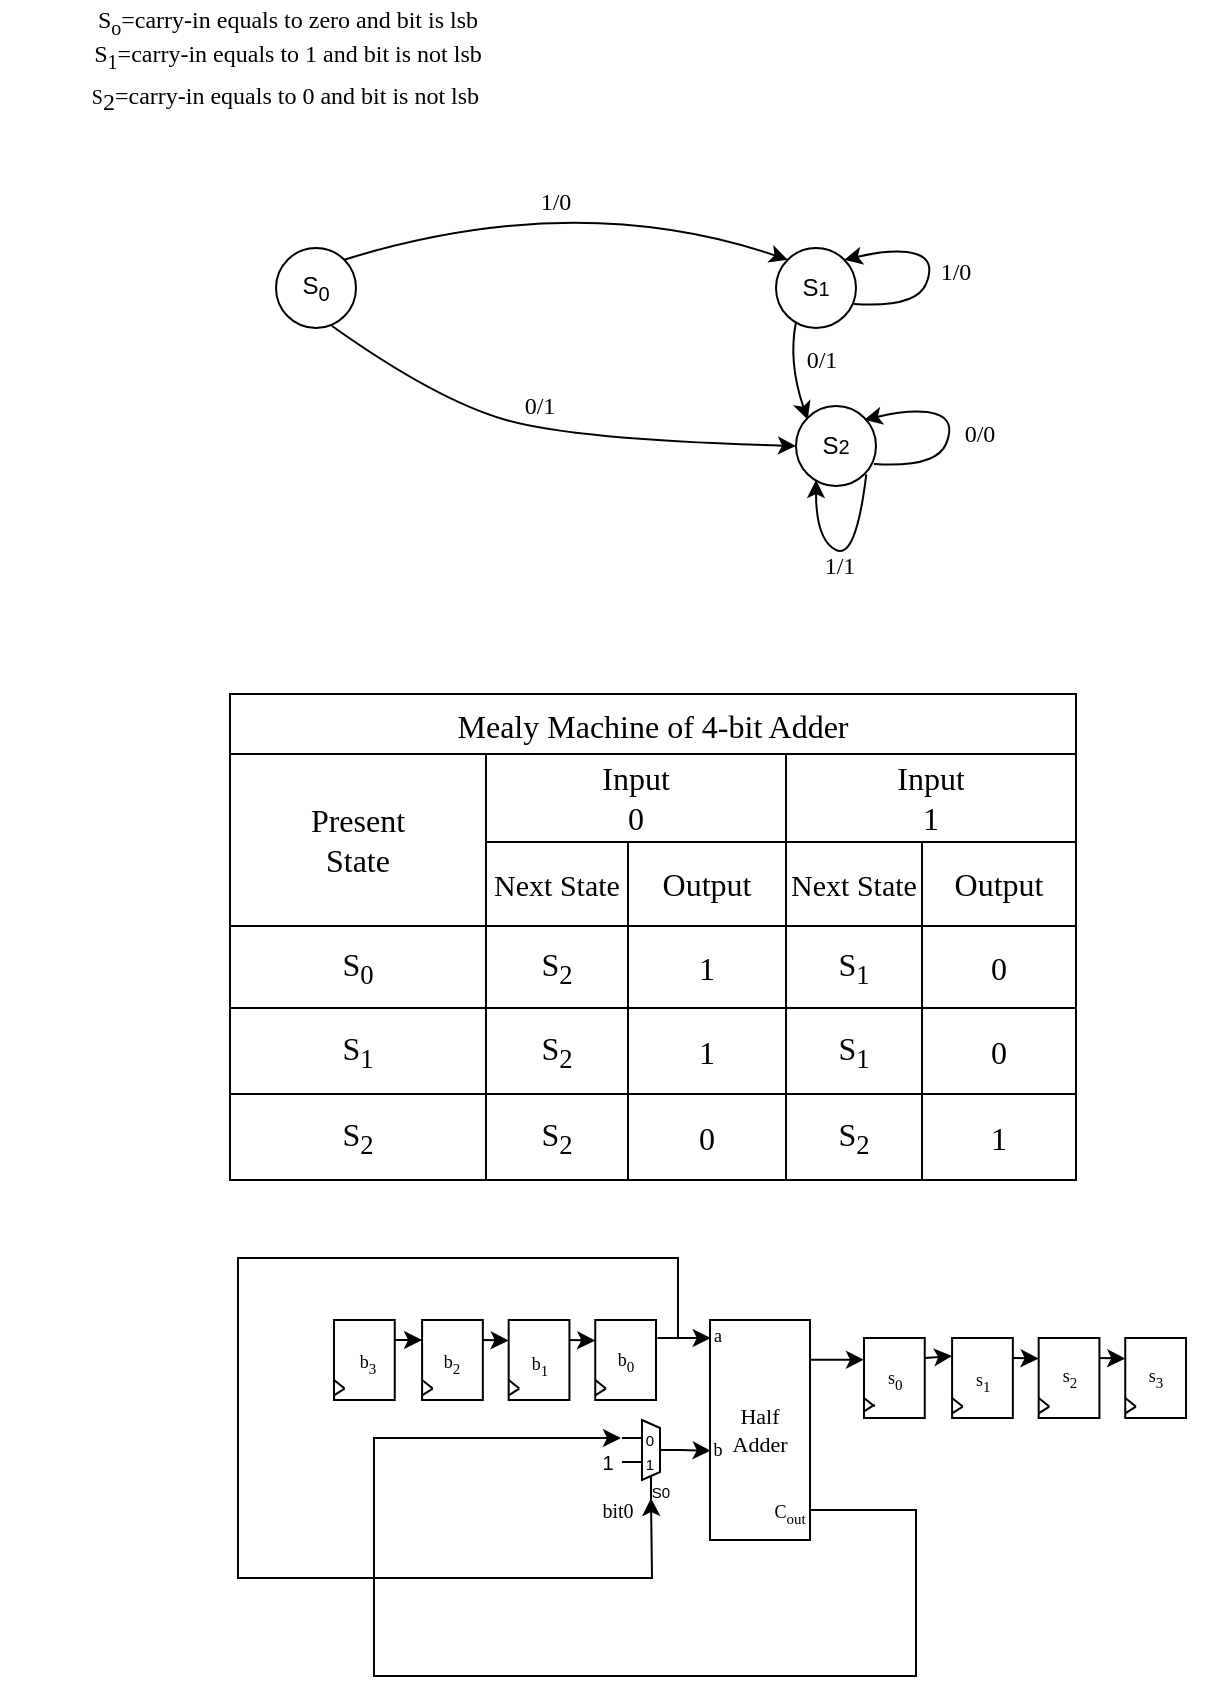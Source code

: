 <mxfile version="20.8.16" type="device"><diagram name="Page-1" id="4zBYkh-Lx_Y7dCGJh6xK"><mxGraphModel dx="492" dy="295" grid="1" gridSize="10" guides="1" tooltips="1" connect="1" arrows="1" fold="1" page="1" pageScale="1" pageWidth="850" pageHeight="1100" math="0" shadow="0"><root><mxCell id="0"/><mxCell id="1" parent="0"/><mxCell id="TDDd_O9J-pfCbNeGFtEw-1" value="S&lt;sub&gt;0&lt;/sub&gt;" style="ellipse;whiteSpace=wrap;html=1;aspect=fixed;" parent="1" vertex="1"><mxGeometry x="220" y="174" width="40" height="40" as="geometry"/></mxCell><mxCell id="TDDd_O9J-pfCbNeGFtEw-2" value="S&lt;span style=&quot;font-size: 10px;&quot;&gt;1&lt;/span&gt;" style="ellipse;whiteSpace=wrap;html=1;aspect=fixed;" parent="1" vertex="1"><mxGeometry x="470" y="174" width="40" height="40" as="geometry"/></mxCell><mxCell id="TDDd_O9J-pfCbNeGFtEw-3" value="&lt;font style=&quot;font-size: 12px;&quot; face=&quot;Comic Sans MS&quot;&gt;S&lt;sub&gt;o&lt;/sub&gt;=carry-in equals to zero and bit is lsb&lt;br&gt;S&lt;sub&gt;1&lt;/sub&gt;=carry-in equals to 1 and bit is not lsb&lt;br&gt;&lt;sub style=&quot;border-color: var(--border-color);&quot;&gt;S&lt;sub style=&quot;border-color: var(--border-color); font-size: 12px;&quot;&gt;2&lt;/sub&gt;&lt;span style=&quot;font-size: 12px;&quot;&gt;=carry-in equals to 0 and bit is not lsb&lt;/span&gt;&lt;/sub&gt;&lt;sub style=&quot;border-color: var(--border-color);&quot;&gt;&amp;nbsp;&lt;/sub&gt;&lt;br&gt;&lt;/font&gt;" style="text;html=1;strokeColor=none;fillColor=none;align=center;verticalAlign=middle;whiteSpace=wrap;rounded=0;" parent="1" vertex="1"><mxGeometry x="82" y="50" width="288" height="60" as="geometry"/></mxCell><mxCell id="TDDd_O9J-pfCbNeGFtEw-10" value="" style="curved=1;endArrow=classic;html=1;rounded=0;fontFamily=Comic Sans MS;exitX=1;exitY=0;exitDx=0;exitDy=0;entryX=0;entryY=0;entryDx=0;entryDy=0;" parent="1" source="TDDd_O9J-pfCbNeGFtEw-1" target="TDDd_O9J-pfCbNeGFtEw-2" edge="1"><mxGeometry width="50" height="50" relative="1" as="geometry"><mxPoint x="400" y="194" as="sourcePoint"/><mxPoint x="450" y="144" as="targetPoint"/><Array as="points"><mxPoint x="370" y="144"/></Array></mxGeometry></mxCell><mxCell id="TDDd_O9J-pfCbNeGFtEw-11" value="1/0" style="text;html=1;strokeColor=none;fillColor=none;align=center;verticalAlign=middle;whiteSpace=wrap;rounded=0;fontFamily=Comic Sans MS;" parent="1" vertex="1"><mxGeometry x="330" y="136" width="60" height="30" as="geometry"/></mxCell><mxCell id="TDDd_O9J-pfCbNeGFtEw-13" value="" style="curved=1;endArrow=classic;html=1;rounded=0;fontFamily=Comic Sans MS;exitX=0.975;exitY=0.7;exitDx=0;exitDy=0;entryX=1;entryY=0;entryDx=0;entryDy=0;exitPerimeter=0;" parent="1" source="TDDd_O9J-pfCbNeGFtEw-2" target="TDDd_O9J-pfCbNeGFtEw-2" edge="1"><mxGeometry width="50" height="50" relative="1" as="geometry"><mxPoint x="400" y="194" as="sourcePoint"/><mxPoint x="450" y="144" as="targetPoint"/><Array as="points"><mxPoint x="540" y="204"/><mxPoint x="550" y="180"/><mxPoint x="530" y="174"/></Array></mxGeometry></mxCell><mxCell id="TDDd_O9J-pfCbNeGFtEw-14" value="1/0" style="text;html=1;strokeColor=none;fillColor=none;align=center;verticalAlign=middle;whiteSpace=wrap;rounded=0;fontFamily=Comic Sans MS;" parent="1" vertex="1"><mxGeometry x="530" y="171" width="60" height="30" as="geometry"/></mxCell><mxCell id="TDDd_O9J-pfCbNeGFtEw-17" value="Mealy Machine of 4-bit Adder" style="shape=table;startSize=30;container=1;collapsible=0;childLayout=tableLayout;strokeColor=default;fontSize=16;fontFamily=Comic Sans MS;" parent="1" vertex="1"><mxGeometry x="197" y="397" width="423" height="243" as="geometry"/></mxCell><mxCell id="TDDd_O9J-pfCbNeGFtEw-18" value="" style="shape=tableRow;horizontal=0;startSize=0;swimlaneHead=0;swimlaneBody=0;strokeColor=inherit;top=0;left=0;bottom=0;right=0;collapsible=0;dropTarget=0;fillColor=none;points=[[0,0.5],[1,0.5]];portConstraint=eastwest;fontSize=16;fontFamily=Comic Sans MS;" parent="TDDd_O9J-pfCbNeGFtEw-17" vertex="1"><mxGeometry y="30" width="423" height="44" as="geometry"/></mxCell><mxCell id="TDDd_O9J-pfCbNeGFtEw-19" value="Present&lt;br&gt;State" style="shape=partialRectangle;html=1;whiteSpace=wrap;connectable=0;strokeColor=inherit;overflow=hidden;fillColor=none;top=0;left=0;bottom=0;right=0;pointerEvents=1;fontSize=16;fontFamily=Comic Sans MS;rowspan=2;colspan=1;" parent="TDDd_O9J-pfCbNeGFtEw-18" vertex="1"><mxGeometry width="128" height="86" as="geometry"><mxRectangle width="128" height="44" as="alternateBounds"/></mxGeometry></mxCell><mxCell id="TDDd_O9J-pfCbNeGFtEw-20" value="Input&lt;br&gt;0" style="shape=partialRectangle;html=1;whiteSpace=wrap;connectable=0;strokeColor=inherit;overflow=hidden;fillColor=none;top=0;left=0;bottom=0;right=0;pointerEvents=1;fontSize=16;fontFamily=Comic Sans MS;rowspan=1;colspan=2;" parent="TDDd_O9J-pfCbNeGFtEw-18" vertex="1"><mxGeometry x="128" width="150" height="44" as="geometry"><mxRectangle width="71" height="44" as="alternateBounds"/></mxGeometry></mxCell><mxCell id="TDDd_O9J-pfCbNeGFtEw-21" value="" style="shape=partialRectangle;html=1;whiteSpace=wrap;connectable=0;strokeColor=inherit;overflow=hidden;fillColor=none;top=0;left=0;bottom=0;right=0;pointerEvents=1;fontSize=16;fontFamily=Comic Sans MS;" parent="TDDd_O9J-pfCbNeGFtEw-18" vertex="1" visible="0"><mxGeometry x="199" width="79" height="44" as="geometry"><mxRectangle width="79" height="44" as="alternateBounds"/></mxGeometry></mxCell><mxCell id="TDDd_O9J-pfCbNeGFtEw-48" value="Input&lt;br&gt;1" style="shape=partialRectangle;html=1;whiteSpace=wrap;connectable=0;strokeColor=inherit;overflow=hidden;fillColor=none;top=0;left=0;bottom=0;right=0;pointerEvents=1;fontSize=16;fontFamily=Comic Sans MS;rowspan=1;colspan=2;" parent="TDDd_O9J-pfCbNeGFtEw-18" vertex="1"><mxGeometry x="278" width="145" height="44" as="geometry"><mxRectangle width="68" height="44" as="alternateBounds"/></mxGeometry></mxCell><mxCell id="vOCFN_FJK41HKzUXO_fx-9" style="shape=partialRectangle;html=1;whiteSpace=wrap;connectable=0;strokeColor=inherit;overflow=hidden;fillColor=none;top=0;left=0;bottom=0;right=0;pointerEvents=1;fontSize=16;fontFamily=Comic Sans MS;" parent="TDDd_O9J-pfCbNeGFtEw-18" vertex="1" visible="0"><mxGeometry x="346" width="77" height="44" as="geometry"><mxRectangle width="77" height="44" as="alternateBounds"/></mxGeometry></mxCell><mxCell id="TDDd_O9J-pfCbNeGFtEw-22" value="" style="shape=tableRow;horizontal=0;startSize=0;swimlaneHead=0;swimlaneBody=0;strokeColor=inherit;top=0;left=0;bottom=0;right=0;collapsible=0;dropTarget=0;fillColor=none;points=[[0,0.5],[1,0.5]];portConstraint=eastwest;fontSize=16;fontFamily=Comic Sans MS;" parent="TDDd_O9J-pfCbNeGFtEw-17" vertex="1"><mxGeometry y="74" width="423" height="42" as="geometry"/></mxCell><mxCell id="TDDd_O9J-pfCbNeGFtEw-23" value="" style="shape=partialRectangle;html=1;whiteSpace=wrap;connectable=0;strokeColor=inherit;overflow=hidden;fillColor=none;top=0;left=0;bottom=0;right=0;pointerEvents=1;fontSize=16;fontFamily=Comic Sans MS;" parent="TDDd_O9J-pfCbNeGFtEw-22" vertex="1" visible="0"><mxGeometry width="128" height="42" as="geometry"><mxRectangle width="128" height="42" as="alternateBounds"/></mxGeometry></mxCell><mxCell id="TDDd_O9J-pfCbNeGFtEw-24" value="&lt;font style=&quot;font-size: 15px;&quot;&gt;Next State&lt;/font&gt;" style="shape=partialRectangle;html=1;whiteSpace=wrap;connectable=0;strokeColor=inherit;overflow=hidden;fillColor=none;top=0;left=0;bottom=0;right=0;pointerEvents=1;fontSize=15;fontFamily=Comic Sans MS;" parent="TDDd_O9J-pfCbNeGFtEw-22" vertex="1"><mxGeometry x="128" width="71" height="42" as="geometry"><mxRectangle width="71" height="42" as="alternateBounds"/></mxGeometry></mxCell><mxCell id="TDDd_O9J-pfCbNeGFtEw-25" value="Output" style="shape=partialRectangle;html=1;whiteSpace=wrap;connectable=0;strokeColor=inherit;overflow=hidden;fillColor=none;top=0;left=0;bottom=0;right=0;pointerEvents=1;fontSize=16;fontFamily=Comic Sans MS;" parent="TDDd_O9J-pfCbNeGFtEw-22" vertex="1"><mxGeometry x="199" width="79" height="42" as="geometry"><mxRectangle width="79" height="42" as="alternateBounds"/></mxGeometry></mxCell><mxCell id="TDDd_O9J-pfCbNeGFtEw-49" value="&lt;font style=&quot;font-size: 15px;&quot;&gt;Next State&lt;/font&gt;" style="shape=partialRectangle;html=1;whiteSpace=wrap;connectable=0;strokeColor=inherit;overflow=hidden;fillColor=none;top=0;left=0;bottom=0;right=0;pointerEvents=1;fontSize=16;fontFamily=Comic Sans MS;" parent="TDDd_O9J-pfCbNeGFtEw-22" vertex="1"><mxGeometry x="278" width="68" height="42" as="geometry"><mxRectangle width="68" height="42" as="alternateBounds"/></mxGeometry></mxCell><mxCell id="vOCFN_FJK41HKzUXO_fx-10" value="Output" style="shape=partialRectangle;html=1;whiteSpace=wrap;connectable=0;strokeColor=inherit;overflow=hidden;fillColor=none;top=0;left=0;bottom=0;right=0;pointerEvents=1;fontSize=16;fontFamily=Comic Sans MS;" parent="TDDd_O9J-pfCbNeGFtEw-22" vertex="1"><mxGeometry x="346" width="77" height="42" as="geometry"><mxRectangle width="77" height="42" as="alternateBounds"/></mxGeometry></mxCell><mxCell id="tyN0qzPJ3UIb1kZppiQT-2" style="shape=tableRow;horizontal=0;startSize=0;swimlaneHead=0;swimlaneBody=0;strokeColor=inherit;top=0;left=0;bottom=0;right=0;collapsible=0;dropTarget=0;fillColor=none;points=[[0,0.5],[1,0.5]];portConstraint=eastwest;fontSize=16;fontFamily=Comic Sans MS;" parent="TDDd_O9J-pfCbNeGFtEw-17" vertex="1"><mxGeometry y="116" width="423" height="41" as="geometry"/></mxCell><mxCell id="tyN0qzPJ3UIb1kZppiQT-3" value="S&lt;sub&gt;0&lt;/sub&gt;" style="shape=partialRectangle;html=1;whiteSpace=wrap;connectable=0;strokeColor=inherit;overflow=hidden;fillColor=none;top=0;left=0;bottom=0;right=0;pointerEvents=1;fontSize=16;fontFamily=Comic Sans MS;" parent="tyN0qzPJ3UIb1kZppiQT-2" vertex="1"><mxGeometry width="128" height="41" as="geometry"><mxRectangle width="128" height="41" as="alternateBounds"/></mxGeometry></mxCell><mxCell id="tyN0qzPJ3UIb1kZppiQT-4" value="S&lt;sub style=&quot;border-color: var(--border-color);&quot;&gt;2&lt;/sub&gt;" style="shape=partialRectangle;html=1;whiteSpace=wrap;connectable=0;strokeColor=inherit;overflow=hidden;fillColor=none;top=0;left=0;bottom=0;right=0;pointerEvents=1;fontSize=16;fontFamily=Comic Sans MS;" parent="tyN0qzPJ3UIb1kZppiQT-2" vertex="1"><mxGeometry x="128" width="71" height="41" as="geometry"><mxRectangle width="71" height="41" as="alternateBounds"/></mxGeometry></mxCell><mxCell id="tyN0qzPJ3UIb1kZppiQT-5" value="1" style="shape=partialRectangle;html=1;whiteSpace=wrap;connectable=0;strokeColor=inherit;overflow=hidden;fillColor=none;top=0;left=0;bottom=0;right=0;pointerEvents=1;fontSize=16;fontFamily=Comic Sans MS;" parent="tyN0qzPJ3UIb1kZppiQT-2" vertex="1"><mxGeometry x="199" width="79" height="41" as="geometry"><mxRectangle width="79" height="41" as="alternateBounds"/></mxGeometry></mxCell><mxCell id="tyN0qzPJ3UIb1kZppiQT-6" value="S&lt;sub style=&quot;border-color: var(--border-color);&quot;&gt;1&lt;/sub&gt;" style="shape=partialRectangle;html=1;whiteSpace=wrap;connectable=0;strokeColor=inherit;overflow=hidden;fillColor=none;top=0;left=0;bottom=0;right=0;pointerEvents=1;fontSize=16;fontFamily=Comic Sans MS;" parent="tyN0qzPJ3UIb1kZppiQT-2" vertex="1"><mxGeometry x="278" width="68" height="41" as="geometry"><mxRectangle width="68" height="41" as="alternateBounds"/></mxGeometry></mxCell><mxCell id="vOCFN_FJK41HKzUXO_fx-11" value="0" style="shape=partialRectangle;html=1;whiteSpace=wrap;connectable=0;strokeColor=inherit;overflow=hidden;fillColor=none;top=0;left=0;bottom=0;right=0;pointerEvents=1;fontSize=16;fontFamily=Comic Sans MS;" parent="tyN0qzPJ3UIb1kZppiQT-2" vertex="1"><mxGeometry x="346" width="77" height="41" as="geometry"><mxRectangle width="77" height="41" as="alternateBounds"/></mxGeometry></mxCell><mxCell id="tyN0qzPJ3UIb1kZppiQT-8" style="shape=tableRow;horizontal=0;startSize=0;swimlaneHead=0;swimlaneBody=0;strokeColor=inherit;top=0;left=0;bottom=0;right=0;collapsible=0;dropTarget=0;fillColor=none;points=[[0,0.5],[1,0.5]];portConstraint=eastwest;fontSize=16;fontFamily=Comic Sans MS;" parent="TDDd_O9J-pfCbNeGFtEw-17" vertex="1"><mxGeometry y="157" width="423" height="43" as="geometry"/></mxCell><mxCell id="tyN0qzPJ3UIb1kZppiQT-9" value="S&lt;sub style=&quot;border-color: var(--border-color);&quot;&gt;1&lt;/sub&gt;" style="shape=partialRectangle;html=1;whiteSpace=wrap;connectable=0;strokeColor=inherit;overflow=hidden;fillColor=none;top=0;left=0;bottom=0;right=0;pointerEvents=1;fontSize=16;fontFamily=Comic Sans MS;" parent="tyN0qzPJ3UIb1kZppiQT-8" vertex="1"><mxGeometry width="128" height="43" as="geometry"><mxRectangle width="128" height="43" as="alternateBounds"/></mxGeometry></mxCell><mxCell id="tyN0qzPJ3UIb1kZppiQT-10" value="S&lt;sub style=&quot;border-color: var(--border-color);&quot;&gt;2&lt;/sub&gt;" style="shape=partialRectangle;html=1;whiteSpace=wrap;connectable=0;strokeColor=inherit;overflow=hidden;fillColor=none;top=0;left=0;bottom=0;right=0;pointerEvents=1;fontSize=16;fontFamily=Comic Sans MS;" parent="tyN0qzPJ3UIb1kZppiQT-8" vertex="1"><mxGeometry x="128" width="71" height="43" as="geometry"><mxRectangle width="71" height="43" as="alternateBounds"/></mxGeometry></mxCell><mxCell id="tyN0qzPJ3UIb1kZppiQT-11" value="1" style="shape=partialRectangle;html=1;whiteSpace=wrap;connectable=0;strokeColor=inherit;overflow=hidden;fillColor=none;top=0;left=0;bottom=0;right=0;pointerEvents=1;fontSize=16;fontFamily=Comic Sans MS;" parent="tyN0qzPJ3UIb1kZppiQT-8" vertex="1"><mxGeometry x="199" width="79" height="43" as="geometry"><mxRectangle width="79" height="43" as="alternateBounds"/></mxGeometry></mxCell><mxCell id="tyN0qzPJ3UIb1kZppiQT-12" value="&lt;font style=&quot;font-size: 16px;&quot;&gt;S&lt;sub style=&quot;border-color: var(--border-color);&quot;&gt;1&lt;/sub&gt;&lt;/font&gt;" style="shape=partialRectangle;html=1;whiteSpace=wrap;connectable=0;overflow=hidden;top=0;left=0;bottom=0;right=0;pointerEvents=1;fontSize=11;fontFamily=Comic Sans MS;fillColor=none;" parent="tyN0qzPJ3UIb1kZppiQT-8" vertex="1"><mxGeometry x="278" width="68" height="43" as="geometry"><mxRectangle width="68" height="43" as="alternateBounds"/></mxGeometry></mxCell><mxCell id="vOCFN_FJK41HKzUXO_fx-12" value="0" style="shape=partialRectangle;html=1;whiteSpace=wrap;connectable=0;strokeColor=inherit;overflow=hidden;fillColor=none;top=0;left=0;bottom=0;right=0;pointerEvents=1;fontSize=16;fontFamily=Comic Sans MS;" parent="tyN0qzPJ3UIb1kZppiQT-8" vertex="1"><mxGeometry x="346" width="77" height="43" as="geometry"><mxRectangle width="77" height="43" as="alternateBounds"/></mxGeometry></mxCell><mxCell id="DEJtrn2cy3gpAuLwj1XC-102" style="shape=tableRow;horizontal=0;startSize=0;swimlaneHead=0;swimlaneBody=0;strokeColor=inherit;top=0;left=0;bottom=0;right=0;collapsible=0;dropTarget=0;fillColor=none;points=[[0,0.5],[1,0.5]];portConstraint=eastwest;fontSize=16;fontFamily=Comic Sans MS;" vertex="1" parent="TDDd_O9J-pfCbNeGFtEw-17"><mxGeometry y="200" width="423" height="43" as="geometry"/></mxCell><mxCell id="DEJtrn2cy3gpAuLwj1XC-103" value="S&lt;sub style=&quot;border-color: var(--border-color);&quot;&gt;2&lt;/sub&gt;" style="shape=partialRectangle;html=1;whiteSpace=wrap;connectable=0;strokeColor=inherit;overflow=hidden;fillColor=none;top=0;left=0;bottom=0;right=0;pointerEvents=1;fontSize=16;fontFamily=Comic Sans MS;" vertex="1" parent="DEJtrn2cy3gpAuLwj1XC-102"><mxGeometry width="128" height="43" as="geometry"><mxRectangle width="128" height="43" as="alternateBounds"/></mxGeometry></mxCell><mxCell id="DEJtrn2cy3gpAuLwj1XC-104" value="S&lt;sub&gt;2&lt;/sub&gt;" style="shape=partialRectangle;html=1;whiteSpace=wrap;connectable=0;strokeColor=inherit;overflow=hidden;fillColor=none;top=0;left=0;bottom=0;right=0;pointerEvents=1;fontSize=16;fontFamily=Comic Sans MS;" vertex="1" parent="DEJtrn2cy3gpAuLwj1XC-102"><mxGeometry x="128" width="71" height="43" as="geometry"><mxRectangle width="71" height="43" as="alternateBounds"/></mxGeometry></mxCell><mxCell id="DEJtrn2cy3gpAuLwj1XC-105" value="0" style="shape=partialRectangle;html=1;whiteSpace=wrap;connectable=0;strokeColor=inherit;overflow=hidden;fillColor=none;top=0;left=0;bottom=0;right=0;pointerEvents=1;fontSize=16;fontFamily=Comic Sans MS;" vertex="1" parent="DEJtrn2cy3gpAuLwj1XC-102"><mxGeometry x="199" width="79" height="43" as="geometry"><mxRectangle width="79" height="43" as="alternateBounds"/></mxGeometry></mxCell><mxCell id="DEJtrn2cy3gpAuLwj1XC-106" value="&lt;font style=&quot;font-size: 16px;&quot;&gt;S&lt;sub style=&quot;border-color: var(--border-color);&quot;&gt;2&lt;/sub&gt;&lt;/font&gt;" style="shape=partialRectangle;html=1;whiteSpace=wrap;connectable=0;overflow=hidden;fillColor=none;top=0;left=0;bottom=0;right=0;pointerEvents=1;fontSize=11;fontFamily=Comic Sans MS;" vertex="1" parent="DEJtrn2cy3gpAuLwj1XC-102"><mxGeometry x="278" width="68" height="43" as="geometry"><mxRectangle width="68" height="43" as="alternateBounds"/></mxGeometry></mxCell><mxCell id="DEJtrn2cy3gpAuLwj1XC-107" value="1" style="shape=partialRectangle;html=1;whiteSpace=wrap;connectable=0;strokeColor=inherit;overflow=hidden;fillColor=none;top=0;left=0;bottom=0;right=0;pointerEvents=1;fontSize=16;fontFamily=Comic Sans MS;" vertex="1" parent="DEJtrn2cy3gpAuLwj1XC-102"><mxGeometry x="346" width="77" height="43" as="geometry"><mxRectangle width="77" height="43" as="alternateBounds"/></mxGeometry></mxCell><mxCell id="vOCFN_FJK41HKzUXO_fx-52" value="Half&lt;br&gt;Adder" style="rounded=0;whiteSpace=wrap;html=1;fontSize=11;fontFamily=Comic Sans MS;" parent="1" vertex="1"><mxGeometry x="437" y="710" width="50" height="110" as="geometry"/></mxCell><mxCell id="vOCFN_FJK41HKzUXO_fx-54" value="" style="group" parent="1" vertex="1" connectable="0"><mxGeometry x="249" y="710" width="175.81" height="40" as="geometry"/></mxCell><mxCell id="vOCFN_FJK41HKzUXO_fx-36" value="" style="group" parent="vOCFN_FJK41HKzUXO_fx-54" vertex="1" connectable="0"><mxGeometry width="52" height="40" as="geometry"/></mxCell><mxCell id="vOCFN_FJK41HKzUXO_fx-25" value="" style="rounded=0;whiteSpace=wrap;html=1;fontSize=15;container=0;" parent="vOCFN_FJK41HKzUXO_fx-36" vertex="1"><mxGeometry width="30.377" height="40" as="geometry"/></mxCell><mxCell id="vOCFN_FJK41HKzUXO_fx-30" value="" style="endArrow=classic;html=1;rounded=0;fontSize=15;exitX=1;exitY=0.25;exitDx=0;exitDy=0;entryX=0;entryY=0.25;entryDx=0;entryDy=0;" parent="vOCFN_FJK41HKzUXO_fx-36" source="vOCFN_FJK41HKzUXO_fx-25" edge="1"><mxGeometry width="50" height="50" relative="1" as="geometry"><mxPoint x="104.042" y="34.286" as="sourcePoint"/><mxPoint x="44.047" y="10" as="targetPoint"/></mxGeometry></mxCell><mxCell id="vOCFN_FJK41HKzUXO_fx-31" value="" style="endArrow=none;html=1;rounded=0;fontSize=15;exitX=0;exitY=0.75;exitDx=0;exitDy=0;entryX=0.175;entryY=0.857;entryDx=0;entryDy=0;entryPerimeter=0;" parent="vOCFN_FJK41HKzUXO_fx-36" source="vOCFN_FJK41HKzUXO_fx-25" target="vOCFN_FJK41HKzUXO_fx-25" edge="1"><mxGeometry width="50" height="50" relative="1" as="geometry"><mxPoint x="104.042" y="34.286" as="sourcePoint"/><mxPoint x="12.91" y="25.714" as="targetPoint"/></mxGeometry></mxCell><mxCell id="vOCFN_FJK41HKzUXO_fx-32" value="" style="endArrow=none;html=1;rounded=0;fontSize=15;exitX=-0.025;exitY=0.943;exitDx=0;exitDy=0;exitPerimeter=0;" parent="vOCFN_FJK41HKzUXO_fx-36" edge="1"><mxGeometry width="50" height="50" relative="1" as="geometry"><mxPoint y="37.72" as="sourcePoint"/><mxPoint x="5.316" y="34.286" as="targetPoint"/></mxGeometry></mxCell><mxCell id="po1zJ8215NPoSbJXrxmV-8" value="b&lt;sub&gt;3&lt;/sub&gt;" style="text;html=1;strokeColor=none;fillColor=none;align=center;verticalAlign=middle;whiteSpace=wrap;rounded=0;fontSize=9;fontFamily=Comic Sans MS;" parent="vOCFN_FJK41HKzUXO_fx-36" vertex="1"><mxGeometry x="-13" y="7" width="60" height="30" as="geometry"/></mxCell><mxCell id="vOCFN_FJK41HKzUXO_fx-37" value="" style="group" parent="vOCFN_FJK41HKzUXO_fx-54" vertex="1" connectable="0"><mxGeometry x="44.047" width="45.193" height="40" as="geometry"/></mxCell><mxCell id="vOCFN_FJK41HKzUXO_fx-38" value="" style="rounded=0;whiteSpace=wrap;html=1;fontSize=15;container=0;" parent="vOCFN_FJK41HKzUXO_fx-37" vertex="1"><mxGeometry width="30.377" height="40" as="geometry"/></mxCell><mxCell id="vOCFN_FJK41HKzUXO_fx-39" value="" style="endArrow=classic;html=1;rounded=0;fontSize=15;exitX=1;exitY=0.25;exitDx=0;exitDy=0;entryX=0;entryY=0.25;entryDx=0;entryDy=0;" parent="vOCFN_FJK41HKzUXO_fx-37" source="vOCFN_FJK41HKzUXO_fx-38" edge="1"><mxGeometry width="50" height="50" relative="1" as="geometry"><mxPoint x="104.042" y="34.286" as="sourcePoint"/><mxPoint x="43.288" y="10.286" as="targetPoint"/></mxGeometry></mxCell><mxCell id="vOCFN_FJK41HKzUXO_fx-40" value="" style="endArrow=none;html=1;rounded=0;fontSize=15;exitX=0;exitY=0.75;exitDx=0;exitDy=0;entryX=0.175;entryY=0.857;entryDx=0;entryDy=0;entryPerimeter=0;" parent="vOCFN_FJK41HKzUXO_fx-37" source="vOCFN_FJK41HKzUXO_fx-38" target="vOCFN_FJK41HKzUXO_fx-38" edge="1"><mxGeometry width="50" height="50" relative="1" as="geometry"><mxPoint x="104.042" y="34.286" as="sourcePoint"/><mxPoint x="12.91" y="25.714" as="targetPoint"/></mxGeometry></mxCell><mxCell id="vOCFN_FJK41HKzUXO_fx-41" value="" style="endArrow=none;html=1;rounded=0;fontSize=15;exitX=-0.025;exitY=0.943;exitDx=0;exitDy=0;exitPerimeter=0;" parent="vOCFN_FJK41HKzUXO_fx-37" edge="1"><mxGeometry width="50" height="50" relative="1" as="geometry"><mxPoint y="37.72" as="sourcePoint"/><mxPoint x="5.316" y="34.286" as="targetPoint"/></mxGeometry></mxCell><mxCell id="po1zJ8215NPoSbJXrxmV-7" value="b&lt;sub&gt;2&lt;/sub&gt;" style="text;html=1;strokeColor=none;fillColor=none;align=center;verticalAlign=middle;whiteSpace=wrap;rounded=0;fontSize=9;fontFamily=Comic Sans MS;" parent="vOCFN_FJK41HKzUXO_fx-37" vertex="1"><mxGeometry x="-14.807" y="7" width="60" height="30" as="geometry"/></mxCell><mxCell id="vOCFN_FJK41HKzUXO_fx-42" value="" style="group" parent="vOCFN_FJK41HKzUXO_fx-54" vertex="1" connectable="0"><mxGeometry x="87.335" width="30.377" height="40" as="geometry"/></mxCell><mxCell id="vOCFN_FJK41HKzUXO_fx-43" value="" style="rounded=0;whiteSpace=wrap;html=1;fontSize=15;container=0;" parent="vOCFN_FJK41HKzUXO_fx-42" vertex="1"><mxGeometry width="30.377" height="40" as="geometry"/></mxCell><mxCell id="vOCFN_FJK41HKzUXO_fx-44" value="" style="endArrow=classic;html=1;rounded=0;fontSize=15;exitX=1;exitY=0.25;exitDx=0;exitDy=0;entryX=0;entryY=0.25;entryDx=0;entryDy=0;" parent="vOCFN_FJK41HKzUXO_fx-42" source="vOCFN_FJK41HKzUXO_fx-43" edge="1"><mxGeometry width="50" height="50" relative="1" as="geometry"><mxPoint x="104.042" y="34.286" as="sourcePoint"/><mxPoint x="43.288" y="10.286" as="targetPoint"/></mxGeometry></mxCell><mxCell id="vOCFN_FJK41HKzUXO_fx-45" value="" style="endArrow=none;html=1;rounded=0;fontSize=15;exitX=0;exitY=0.75;exitDx=0;exitDy=0;entryX=0.175;entryY=0.857;entryDx=0;entryDy=0;entryPerimeter=0;" parent="vOCFN_FJK41HKzUXO_fx-42" source="vOCFN_FJK41HKzUXO_fx-43" target="vOCFN_FJK41HKzUXO_fx-43" edge="1"><mxGeometry width="50" height="50" relative="1" as="geometry"><mxPoint x="104.042" y="34.286" as="sourcePoint"/><mxPoint x="12.91" y="25.714" as="targetPoint"/></mxGeometry></mxCell><mxCell id="vOCFN_FJK41HKzUXO_fx-46" value="" style="endArrow=none;html=1;rounded=0;fontSize=15;exitX=-0.025;exitY=0.943;exitDx=0;exitDy=0;exitPerimeter=0;" parent="vOCFN_FJK41HKzUXO_fx-42" edge="1"><mxGeometry width="50" height="50" relative="1" as="geometry"><mxPoint y="37.72" as="sourcePoint"/><mxPoint x="5.316" y="34.286" as="targetPoint"/></mxGeometry></mxCell><mxCell id="vOCFN_FJK41HKzUXO_fx-47" value="" style="group" parent="vOCFN_FJK41HKzUXO_fx-54" vertex="1" connectable="0"><mxGeometry x="130.623" width="45.187" height="40" as="geometry"/></mxCell><mxCell id="vOCFN_FJK41HKzUXO_fx-48" value="" style="rounded=0;whiteSpace=wrap;html=1;fontSize=15;container=0;" parent="vOCFN_FJK41HKzUXO_fx-47" vertex="1"><mxGeometry width="30.377" height="40" as="geometry"/></mxCell><mxCell id="vOCFN_FJK41HKzUXO_fx-50" value="" style="endArrow=none;html=1;rounded=0;fontSize=15;exitX=0;exitY=0.75;exitDx=0;exitDy=0;entryX=0.175;entryY=0.857;entryDx=0;entryDy=0;entryPerimeter=0;" parent="vOCFN_FJK41HKzUXO_fx-47" source="vOCFN_FJK41HKzUXO_fx-48" target="vOCFN_FJK41HKzUXO_fx-48" edge="1"><mxGeometry width="50" height="50" relative="1" as="geometry"><mxPoint x="104.042" y="34.286" as="sourcePoint"/><mxPoint x="12.91" y="25.714" as="targetPoint"/></mxGeometry></mxCell><mxCell id="vOCFN_FJK41HKzUXO_fx-51" value="" style="endArrow=none;html=1;rounded=0;fontSize=15;exitX=-0.025;exitY=0.943;exitDx=0;exitDy=0;exitPerimeter=0;" parent="vOCFN_FJK41HKzUXO_fx-47" edge="1"><mxGeometry width="50" height="50" relative="1" as="geometry"><mxPoint y="37.72" as="sourcePoint"/><mxPoint x="5.316" y="34.286" as="targetPoint"/></mxGeometry></mxCell><mxCell id="po1zJ8215NPoSbJXrxmV-5" value="b&lt;sub style=&quot;border-color: var(--border-color);&quot;&gt;0&lt;/sub&gt;" style="text;html=1;strokeColor=none;fillColor=none;align=center;verticalAlign=middle;whiteSpace=wrap;rounded=0;fontSize=9;fontFamily=Comic Sans MS;" parent="vOCFN_FJK41HKzUXO_fx-47" vertex="1"><mxGeometry x="-14.813" y="6" width="60" height="30" as="geometry"/></mxCell><mxCell id="vOCFN_FJK41HKzUXO_fx-55" value="" style="shadow=0;dashed=0;align=center;html=1;strokeWidth=1;shape=mxgraph.electrical.abstract.mux2;fontSize=15;" parent="1" vertex="1"><mxGeometry x="393" y="760" width="29" height="40" as="geometry"/></mxCell><mxCell id="vOCFN_FJK41HKzUXO_fx-56" value="&lt;font face=&quot;Comic Sans MS&quot;&gt;bit0&lt;/font&gt;" style="text;html=1;strokeColor=none;fillColor=none;align=center;verticalAlign=middle;whiteSpace=wrap;rounded=0;fontSize=10;" parent="1" vertex="1"><mxGeometry x="380" y="800" width="22" height="10" as="geometry"/></mxCell><mxCell id="vOCFN_FJK41HKzUXO_fx-58" value="1" style="text;html=1;strokeColor=none;fillColor=none;align=center;verticalAlign=middle;whiteSpace=wrap;rounded=0;fontSize=10;" parent="1" vertex="1"><mxGeometry x="371" y="771" width="30" height="20" as="geometry"/></mxCell><mxCell id="vOCFN_FJK41HKzUXO_fx-60" value="" style="endArrow=classic;html=1;rounded=0;fontSize=10;entryX=0.155;entryY=1;entryDx=10;entryDy=0;entryPerimeter=0;" parent="1" edge="1"><mxGeometry width="50" height="50" relative="1" as="geometry"><mxPoint x="421" y="719" as="sourcePoint"/><mxPoint x="407.5" y="799" as="targetPoint"/><Array as="points"><mxPoint x="421" y="679"/><mxPoint x="201" y="679"/><mxPoint x="201" y="839"/><mxPoint x="408" y="839"/></Array></mxGeometry></mxCell><mxCell id="vOCFN_FJK41HKzUXO_fx-63" value="" style="endArrow=classic;html=1;rounded=0;fontSize=15;exitX=1;exitY=0.25;exitDx=0;exitDy=0;entryX=0.007;entryY=0.082;entryDx=0;entryDy=0;entryPerimeter=0;" parent="1" target="vOCFN_FJK41HKzUXO_fx-52" edge="1"><mxGeometry width="50" height="50" relative="1" as="geometry"><mxPoint x="410.712" y="719" as="sourcePoint"/><mxPoint x="423.623" y="719.286" as="targetPoint"/></mxGeometry></mxCell><mxCell id="vOCFN_FJK41HKzUXO_fx-64" value="" style="endArrow=classic;html=1;rounded=0;fontSize=10;exitX=1;exitY=0.5;exitDx=0;exitDy=-5;exitPerimeter=0;entryX=0.007;entryY=0.594;entryDx=0;entryDy=0;entryPerimeter=0;" parent="1" source="vOCFN_FJK41HKzUXO_fx-55" target="vOCFN_FJK41HKzUXO_fx-52" edge="1"><mxGeometry width="50" height="50" relative="1" as="geometry"><mxPoint x="351" y="840" as="sourcePoint"/><mxPoint x="401" y="790" as="targetPoint"/></mxGeometry></mxCell><mxCell id="vOCFN_FJK41HKzUXO_fx-65" value="&lt;font face=&quot;Comic Sans MS&quot; style=&quot;font-size: 9px;&quot;&gt;a&lt;/font&gt;" style="text;html=1;strokeColor=none;fillColor=none;align=center;verticalAlign=middle;whiteSpace=wrap;rounded=0;fontSize=9;" parent="1" vertex="1"><mxGeometry x="431" y="713" width="20" height="10" as="geometry"/></mxCell><mxCell id="vOCFN_FJK41HKzUXO_fx-66" value="b" style="text;html=1;strokeColor=none;fillColor=none;align=center;verticalAlign=middle;whiteSpace=wrap;rounded=0;fontSize=9;fontFamily=Comic Sans MS;" parent="1" vertex="1"><mxGeometry x="431" y="765" width="20" height="20" as="geometry"/></mxCell><mxCell id="vOCFN_FJK41HKzUXO_fx-91" value="" style="group" parent="1" vertex="1" connectable="0"><mxGeometry x="514" y="718" width="175.81" height="42" as="geometry"/></mxCell><mxCell id="vOCFN_FJK41HKzUXO_fx-92" value="" style="group" parent="vOCFN_FJK41HKzUXO_fx-91" vertex="1" connectable="0"><mxGeometry width="40" height="40" as="geometry"/></mxCell><mxCell id="vOCFN_FJK41HKzUXO_fx-93" value="" style="rounded=0;whiteSpace=wrap;html=1;fontSize=15;container=0;" parent="vOCFN_FJK41HKzUXO_fx-92" vertex="1"><mxGeometry y="1" width="30.377" height="40" as="geometry"/></mxCell><mxCell id="vOCFN_FJK41HKzUXO_fx-94" value="" style="endArrow=classic;html=1;rounded=0;fontSize=15;exitX=1;exitY=0.25;exitDx=0;exitDy=0;entryX=0;entryY=0.25;entryDx=0;entryDy=0;" parent="vOCFN_FJK41HKzUXO_fx-92" source="vOCFN_FJK41HKzUXO_fx-93" edge="1"><mxGeometry width="50" height="50" relative="1" as="geometry"><mxPoint x="104.042" y="34.286" as="sourcePoint"/><mxPoint x="44.047" y="10" as="targetPoint"/></mxGeometry></mxCell><mxCell id="vOCFN_FJK41HKzUXO_fx-95" value="" style="endArrow=none;html=1;rounded=0;fontSize=15;exitX=0;exitY=0.75;exitDx=0;exitDy=0;entryX=0.175;entryY=0.857;entryDx=0;entryDy=0;entryPerimeter=0;" parent="vOCFN_FJK41HKzUXO_fx-92" source="vOCFN_FJK41HKzUXO_fx-93" target="vOCFN_FJK41HKzUXO_fx-93" edge="1"><mxGeometry width="50" height="50" relative="1" as="geometry"><mxPoint x="104.042" y="34.286" as="sourcePoint"/><mxPoint x="12.91" y="25.714" as="targetPoint"/></mxGeometry></mxCell><mxCell id="vOCFN_FJK41HKzUXO_fx-96" value="" style="endArrow=none;html=1;rounded=0;fontSize=15;exitX=-0.025;exitY=0.943;exitDx=0;exitDy=0;exitPerimeter=0;" parent="vOCFN_FJK41HKzUXO_fx-92" edge="1"><mxGeometry width="50" height="50" relative="1" as="geometry"><mxPoint y="37.72" as="sourcePoint"/><mxPoint x="5.316" y="34.286" as="targetPoint"/></mxGeometry></mxCell><mxCell id="po1zJ8215NPoSbJXrxmV-9" value="&lt;div style=&quot;text-align: center;&quot;&gt;&lt;span style=&quot;background-color: initial;&quot;&gt;s&lt;sub&gt;0&lt;/sub&gt;&lt;/span&gt;&lt;/div&gt;" style="text;whiteSpace=wrap;html=1;fontSize=9;fontFamily=Comic Sans MS;" parent="vOCFN_FJK41HKzUXO_fx-92" vertex="1"><mxGeometry x="10" y="9" width="40" height="40" as="geometry"/></mxCell><mxCell id="vOCFN_FJK41HKzUXO_fx-97" value="" style="group" parent="vOCFN_FJK41HKzUXO_fx-91" vertex="1" connectable="0"><mxGeometry x="44.047" y="1" width="40.003" height="40" as="geometry"/></mxCell><mxCell id="vOCFN_FJK41HKzUXO_fx-98" value="" style="rounded=0;whiteSpace=wrap;html=1;fontSize=15;container=0;" parent="vOCFN_FJK41HKzUXO_fx-97" vertex="1"><mxGeometry width="30.377" height="40" as="geometry"/></mxCell><mxCell id="vOCFN_FJK41HKzUXO_fx-99" value="" style="endArrow=classic;html=1;rounded=0;fontSize=15;exitX=1;exitY=0.25;exitDx=0;exitDy=0;entryX=0;entryY=0.25;entryDx=0;entryDy=0;" parent="vOCFN_FJK41HKzUXO_fx-97" source="vOCFN_FJK41HKzUXO_fx-98" edge="1"><mxGeometry width="50" height="50" relative="1" as="geometry"><mxPoint x="104.042" y="34.286" as="sourcePoint"/><mxPoint x="43.288" y="10.286" as="targetPoint"/></mxGeometry></mxCell><mxCell id="vOCFN_FJK41HKzUXO_fx-100" value="" style="endArrow=none;html=1;rounded=0;fontSize=15;exitX=0;exitY=0.75;exitDx=0;exitDy=0;entryX=0.175;entryY=0.857;entryDx=0;entryDy=0;entryPerimeter=0;" parent="vOCFN_FJK41HKzUXO_fx-97" source="vOCFN_FJK41HKzUXO_fx-98" target="vOCFN_FJK41HKzUXO_fx-98" edge="1"><mxGeometry width="50" height="50" relative="1" as="geometry"><mxPoint x="104.042" y="34.286" as="sourcePoint"/><mxPoint x="12.91" y="25.714" as="targetPoint"/></mxGeometry></mxCell><mxCell id="vOCFN_FJK41HKzUXO_fx-101" value="" style="endArrow=none;html=1;rounded=0;fontSize=15;exitX=-0.025;exitY=0.943;exitDx=0;exitDy=0;exitPerimeter=0;" parent="vOCFN_FJK41HKzUXO_fx-97" edge="1"><mxGeometry width="50" height="50" relative="1" as="geometry"><mxPoint y="37.72" as="sourcePoint"/><mxPoint x="5.316" y="34.286" as="targetPoint"/></mxGeometry></mxCell><mxCell id="po1zJ8215NPoSbJXrxmV-10" value="&lt;div style=&quot;text-align: center;&quot;&gt;&lt;span style=&quot;background-color: initial;&quot;&gt;s&lt;sub&gt;1&lt;/sub&gt;&lt;/span&gt;&lt;/div&gt;" style="text;whiteSpace=wrap;html=1;fontSize=9;fontFamily=Comic Sans MS;" parent="vOCFN_FJK41HKzUXO_fx-97" vertex="1"><mxGeometry x="10.003" y="9" width="40" height="40" as="geometry"/></mxCell><mxCell id="vOCFN_FJK41HKzUXO_fx-102" value="" style="group" parent="vOCFN_FJK41HKzUXO_fx-91" vertex="1" connectable="0"><mxGeometry x="87.335" y="1" width="49.835" height="40" as="geometry"/></mxCell><mxCell id="vOCFN_FJK41HKzUXO_fx-103" value="" style="rounded=0;whiteSpace=wrap;html=1;fontSize=15;container=0;" parent="vOCFN_FJK41HKzUXO_fx-102" vertex="1"><mxGeometry width="30.377" height="40" as="geometry"/></mxCell><mxCell id="vOCFN_FJK41HKzUXO_fx-104" value="" style="endArrow=classic;html=1;rounded=0;fontSize=15;exitX=1;exitY=0.25;exitDx=0;exitDy=0;entryX=0;entryY=0.25;entryDx=0;entryDy=0;" parent="vOCFN_FJK41HKzUXO_fx-102" source="vOCFN_FJK41HKzUXO_fx-103" edge="1"><mxGeometry width="50" height="50" relative="1" as="geometry"><mxPoint x="104.042" y="34.286" as="sourcePoint"/><mxPoint x="43.288" y="10.286" as="targetPoint"/></mxGeometry></mxCell><mxCell id="vOCFN_FJK41HKzUXO_fx-105" value="" style="endArrow=none;html=1;rounded=0;fontSize=15;exitX=0;exitY=0.75;exitDx=0;exitDy=0;entryX=0.175;entryY=0.857;entryDx=0;entryDy=0;entryPerimeter=0;" parent="vOCFN_FJK41HKzUXO_fx-102" source="vOCFN_FJK41HKzUXO_fx-103" target="vOCFN_FJK41HKzUXO_fx-103" edge="1"><mxGeometry width="50" height="50" relative="1" as="geometry"><mxPoint x="104.042" y="34.286" as="sourcePoint"/><mxPoint x="12.91" y="25.714" as="targetPoint"/></mxGeometry></mxCell><mxCell id="vOCFN_FJK41HKzUXO_fx-106" value="" style="endArrow=none;html=1;rounded=0;fontSize=15;exitX=-0.025;exitY=0.943;exitDx=0;exitDy=0;exitPerimeter=0;" parent="vOCFN_FJK41HKzUXO_fx-102" edge="1"><mxGeometry width="50" height="50" relative="1" as="geometry"><mxPoint y="37.72" as="sourcePoint"/><mxPoint x="5.316" y="34.286" as="targetPoint"/></mxGeometry></mxCell><mxCell id="po1zJ8215NPoSbJXrxmV-13" value="s&lt;sub&gt;2&lt;/sub&gt;" style="text;html=1;strokeColor=none;fillColor=none;align=center;verticalAlign=middle;whiteSpace=wrap;rounded=0;fontSize=9;fontFamily=Comic Sans MS;" parent="vOCFN_FJK41HKzUXO_fx-102" vertex="1"><mxGeometry x="-14.815" y="5" width="60" height="30" as="geometry"/></mxCell><mxCell id="vOCFN_FJK41HKzUXO_fx-107" value="" style="group" parent="vOCFN_FJK41HKzUXO_fx-91" vertex="1" connectable="0"><mxGeometry x="130.623" y="1" width="45.187" height="40" as="geometry"/></mxCell><mxCell id="vOCFN_FJK41HKzUXO_fx-108" value="" style="rounded=0;whiteSpace=wrap;html=1;fontSize=15;container=0;" parent="vOCFN_FJK41HKzUXO_fx-107" vertex="1"><mxGeometry width="30.377" height="40" as="geometry"/></mxCell><mxCell id="vOCFN_FJK41HKzUXO_fx-109" value="" style="endArrow=none;html=1;rounded=0;fontSize=15;exitX=0;exitY=0.75;exitDx=0;exitDy=0;entryX=0.175;entryY=0.857;entryDx=0;entryDy=0;entryPerimeter=0;" parent="vOCFN_FJK41HKzUXO_fx-107" source="vOCFN_FJK41HKzUXO_fx-108" target="vOCFN_FJK41HKzUXO_fx-108" edge="1"><mxGeometry width="50" height="50" relative="1" as="geometry"><mxPoint x="104.042" y="34.286" as="sourcePoint"/><mxPoint x="12.91" y="25.714" as="targetPoint"/></mxGeometry></mxCell><mxCell id="vOCFN_FJK41HKzUXO_fx-110" value="" style="endArrow=none;html=1;rounded=0;fontSize=15;exitX=-0.025;exitY=0.943;exitDx=0;exitDy=0;exitPerimeter=0;" parent="vOCFN_FJK41HKzUXO_fx-107" edge="1"><mxGeometry width="50" height="50" relative="1" as="geometry"><mxPoint y="37.72" as="sourcePoint"/><mxPoint x="5.316" y="34.286" as="targetPoint"/></mxGeometry></mxCell><mxCell id="po1zJ8215NPoSbJXrxmV-15" value="s&lt;sub&gt;3&lt;/sub&gt;" style="text;html=1;strokeColor=none;fillColor=none;align=center;verticalAlign=middle;whiteSpace=wrap;rounded=0;fontSize=9;fontFamily=Comic Sans MS;" parent="vOCFN_FJK41HKzUXO_fx-107" vertex="1"><mxGeometry x="-14.813" y="5" width="60" height="30" as="geometry"/></mxCell><mxCell id="vOCFN_FJK41HKzUXO_fx-111" value="" style="endArrow=classic;html=1;rounded=0;fontSize=15;exitX=1;exitY=0.25;exitDx=0;exitDy=0;entryX=0.007;entryY=0.082;entryDx=0;entryDy=0;entryPerimeter=0;" parent="1" edge="1"><mxGeometry width="50" height="50" relative="1" as="geometry"><mxPoint x="487.362" y="729.83" as="sourcePoint"/><mxPoint x="514" y="729.85" as="targetPoint"/></mxGeometry></mxCell><mxCell id="po1zJ8215NPoSbJXrxmV-1" value="" style="endArrow=classic;html=1;rounded=0;exitX=1.02;exitY=0.882;exitDx=0;exitDy=0;exitPerimeter=0;entryX=0.75;entryY=0;entryDx=0;entryDy=0;" parent="1" edge="1"><mxGeometry width="50" height="50" relative="1" as="geometry"><mxPoint x="487" y="805.02" as="sourcePoint"/><mxPoint x="392.5" y="769" as="targetPoint"/><Array as="points"><mxPoint x="540" y="805"/><mxPoint x="540" y="888"/><mxPoint x="269" y="888"/><mxPoint x="269" y="769"/></Array></mxGeometry></mxCell><mxCell id="po1zJ8215NPoSbJXrxmV-4" value="&lt;font face=&quot;Comic Sans MS&quot; style=&quot;font-size: 9px;&quot;&gt;C&lt;sub&gt;out&lt;/sub&gt;&lt;/font&gt;" style="text;html=1;strokeColor=none;fillColor=none;align=center;verticalAlign=middle;whiteSpace=wrap;rounded=0;fontSize=9;" parent="1" vertex="1"><mxGeometry x="461.5" y="802" width="30" height="10" as="geometry"/></mxCell><mxCell id="po1zJ8215NPoSbJXrxmV-6" value="b&lt;sub&gt;1&lt;/sub&gt;" style="text;html=1;strokeColor=none;fillColor=none;align=center;verticalAlign=middle;whiteSpace=wrap;rounded=0;fontSize=9;fontFamily=Comic Sans MS;" parent="1" vertex="1"><mxGeometry x="321.81" y="718" width="60" height="30" as="geometry"/></mxCell><mxCell id="po1zJ8215NPoSbJXrxmV-17" value="S&lt;span style=&quot;font-size: 10px;&quot;&gt;2&lt;/span&gt;" style="ellipse;whiteSpace=wrap;html=1;aspect=fixed;" parent="1" vertex="1"><mxGeometry x="480" y="253" width="40" height="40" as="geometry"/></mxCell><mxCell id="po1zJ8215NPoSbJXrxmV-19" value="" style="curved=1;endArrow=classic;html=1;rounded=0;fontFamily=Comic Sans MS;fontSize=12;exitX=0.7;exitY=0.975;exitDx=0;exitDy=0;entryX=0;entryY=0.5;entryDx=0;entryDy=0;exitPerimeter=0;" parent="1" source="TDDd_O9J-pfCbNeGFtEw-1" target="po1zJ8215NPoSbJXrxmV-17" edge="1"><mxGeometry width="50" height="50" relative="1" as="geometry"><mxPoint x="390" y="310" as="sourcePoint"/><mxPoint x="440" y="260" as="targetPoint"/><Array as="points"><mxPoint x="300" y="250"/><mxPoint x="370" y="270"/></Array></mxGeometry></mxCell><mxCell id="po1zJ8215NPoSbJXrxmV-20" value="0/1" style="text;html=1;strokeColor=none;fillColor=none;align=center;verticalAlign=middle;whiteSpace=wrap;rounded=0;fontFamily=Comic Sans MS;" parent="1" vertex="1"><mxGeometry x="321.81" y="238" width="60" height="30" as="geometry"/></mxCell><mxCell id="po1zJ8215NPoSbJXrxmV-22" value="" style="curved=1;endArrow=classic;html=1;rounded=0;fontFamily=Comic Sans MS;exitX=0.975;exitY=0.7;exitDx=0;exitDy=0;entryX=1;entryY=0;entryDx=0;entryDy=0;exitPerimeter=0;" parent="1" edge="1"><mxGeometry width="50" height="50" relative="1" as="geometry"><mxPoint x="519" y="282" as="sourcePoint"/><mxPoint x="514.142" y="259.858" as="targetPoint"/><Array as="points"><mxPoint x="550" y="284"/><mxPoint x="560" y="260"/><mxPoint x="540" y="254"/></Array></mxGeometry></mxCell><mxCell id="po1zJ8215NPoSbJXrxmV-23" value="0/0" style="text;html=1;strokeColor=none;fillColor=none;align=center;verticalAlign=middle;whiteSpace=wrap;rounded=0;fontFamily=Comic Sans MS;" parent="1" vertex="1"><mxGeometry x="542" y="252" width="60" height="30" as="geometry"/></mxCell><mxCell id="po1zJ8215NPoSbJXrxmV-25" value="" style="curved=1;endArrow=classic;html=1;rounded=0;fontFamily=Comic Sans MS;fontSize=12;exitX=1;exitY=1;exitDx=0;exitDy=0;" parent="1" edge="1"><mxGeometry width="50" height="50" relative="1" as="geometry"><mxPoint x="515.142" y="287.142" as="sourcePoint"/><mxPoint x="490" y="290" as="targetPoint"/><Array as="points"><mxPoint x="510" y="330"/><mxPoint x="490" y="320"/></Array></mxGeometry></mxCell><mxCell id="po1zJ8215NPoSbJXrxmV-26" value="1/1" style="text;html=1;strokeColor=none;fillColor=none;align=center;verticalAlign=middle;whiteSpace=wrap;rounded=0;fontFamily=Comic Sans MS;" parent="1" vertex="1"><mxGeometry x="472" y="318" width="60" height="30" as="geometry"/></mxCell><mxCell id="po1zJ8215NPoSbJXrxmV-28" value="" style="curved=1;endArrow=classic;html=1;rounded=0;fontFamily=Comic Sans MS;fontSize=12;entryX=0;entryY=0;entryDx=0;entryDy=0;" parent="1" edge="1"><mxGeometry width="50" height="50" relative="1" as="geometry"><mxPoint x="480" y="211" as="sourcePoint"/><mxPoint x="485.858" y="259.858" as="targetPoint"/><Array as="points"><mxPoint x="476" y="231"/></Array></mxGeometry></mxCell><mxCell id="DEJtrn2cy3gpAuLwj1XC-1" value="0/1" style="text;html=1;strokeColor=none;fillColor=none;align=center;verticalAlign=middle;whiteSpace=wrap;rounded=0;fontFamily=Comic Sans MS;" vertex="1" parent="1"><mxGeometry x="462.5" y="215" width="60" height="30" as="geometry"/></mxCell></root></mxGraphModel></diagram></mxfile>